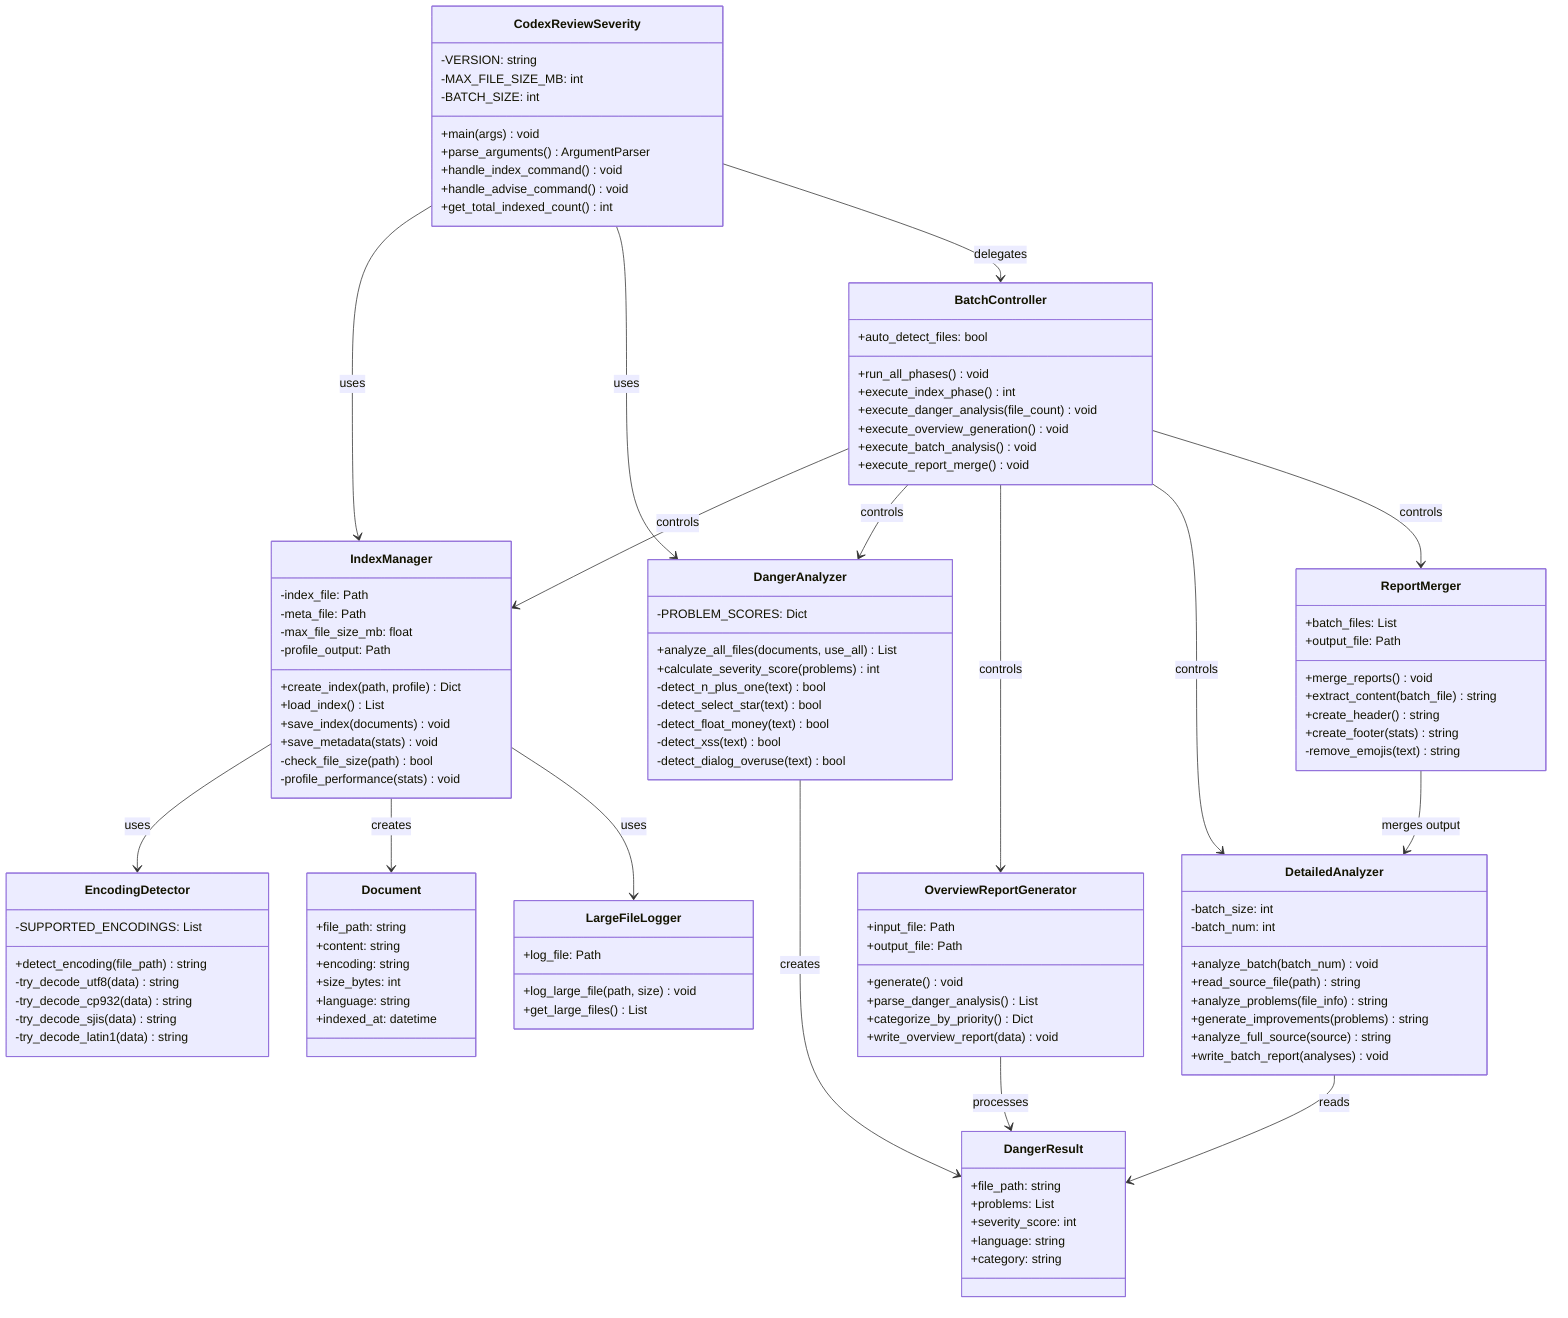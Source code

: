 classDiagram
    class CodexReviewSeverity {
        -VERSION: string
        -MAX_FILE_SIZE_MB: int
        -BATCH_SIZE: int
        +main(args) void
        +parse_arguments() ArgumentParser
        +handle_index_command() void
        +handle_advise_command() void
        +get_total_indexed_count() int
    }

    class IndexManager {
        -index_file: Path
        -meta_file: Path
        -max_file_size_mb: float
        -profile_output: Path
        +create_index(path, profile) Dict
        +load_index() List
        +save_index(documents) void
        +save_metadata(stats) void
        -check_file_size(path) bool
        -profile_performance(stats) void
    }

    class EncodingDetector {
        -SUPPORTED_ENCODINGS: List
        +detect_encoding(file_path) string
        -try_decode_utf8(data) string
        -try_decode_cp932(data) string
        -try_decode_sjis(data) string
        -try_decode_latin1(data) string
    }

    class Document {
        +file_path: string
        +content: string
        +encoding: string
        +size_bytes: int
        +language: string
        +indexed_at: datetime
    }

    class DangerAnalyzer {
        -PROBLEM_SCORES: Dict
        +analyze_all_files(documents, use_all) List
        +calculate_severity_score(problems) int
        -detect_n_plus_one(text) bool
        -detect_select_star(text) bool
        -detect_float_money(text) bool
        -detect_xss(text) bool
        -detect_dialog_overuse(text) bool
    }

    class DangerResult {
        +file_path: string
        +problems: List
        +severity_score: int
        +language: string
        +category: string
    }

    class OverviewReportGenerator {
        +input_file: Path
        +output_file: Path
        +generate() void
        +parse_danger_analysis() List
        +categorize_by_priority() Dict
        +write_overview_report(data) void
    }

    class DetailedAnalyzer {
        -batch_size: int
        -batch_num: int
        +analyze_batch(batch_num) void
        +read_source_file(path) string
        +analyze_problems(file_info) string
        +generate_improvements(problems) string
        +analyze_full_source(source) string
        +write_batch_report(analyses) void
    }

    class ReportMerger {
        +batch_files: List
        +output_file: Path
        +merge_reports() void
        +extract_content(batch_file) string
        +create_header() string
        +create_footer(stats) string
        -remove_emojis(text) string
    }

    class BatchController {
        +auto_detect_files: bool
        +run_all_phases() void
        +execute_index_phase() int
        +execute_danger_analysis(file_count) void
        +execute_overview_generation() void
        +execute_batch_analysis() void
        +execute_report_merge() void
    }

    class LargeFileLogger {
        +log_file: Path
        +log_large_file(path, size) void
        +get_large_files() List
    }

    CodexReviewSeverity --> IndexManager : uses
    CodexReviewSeverity --> DangerAnalyzer : uses
    CodexReviewSeverity --> BatchController : delegates

    BatchController --> IndexManager : controls
    BatchController --> DangerAnalyzer : controls
    BatchController --> OverviewReportGenerator : controls
    BatchController --> DetailedAnalyzer : controls
    BatchController --> ReportMerger : controls

    IndexManager --> EncodingDetector : uses
    IndexManager --> Document : creates
    IndexManager --> LargeFileLogger : uses

    DangerAnalyzer --> DangerResult : creates

    OverviewReportGenerator --> DangerResult : processes

    DetailedAnalyzer --> DangerResult : reads

    ReportMerger --> DetailedAnalyzer : merges output